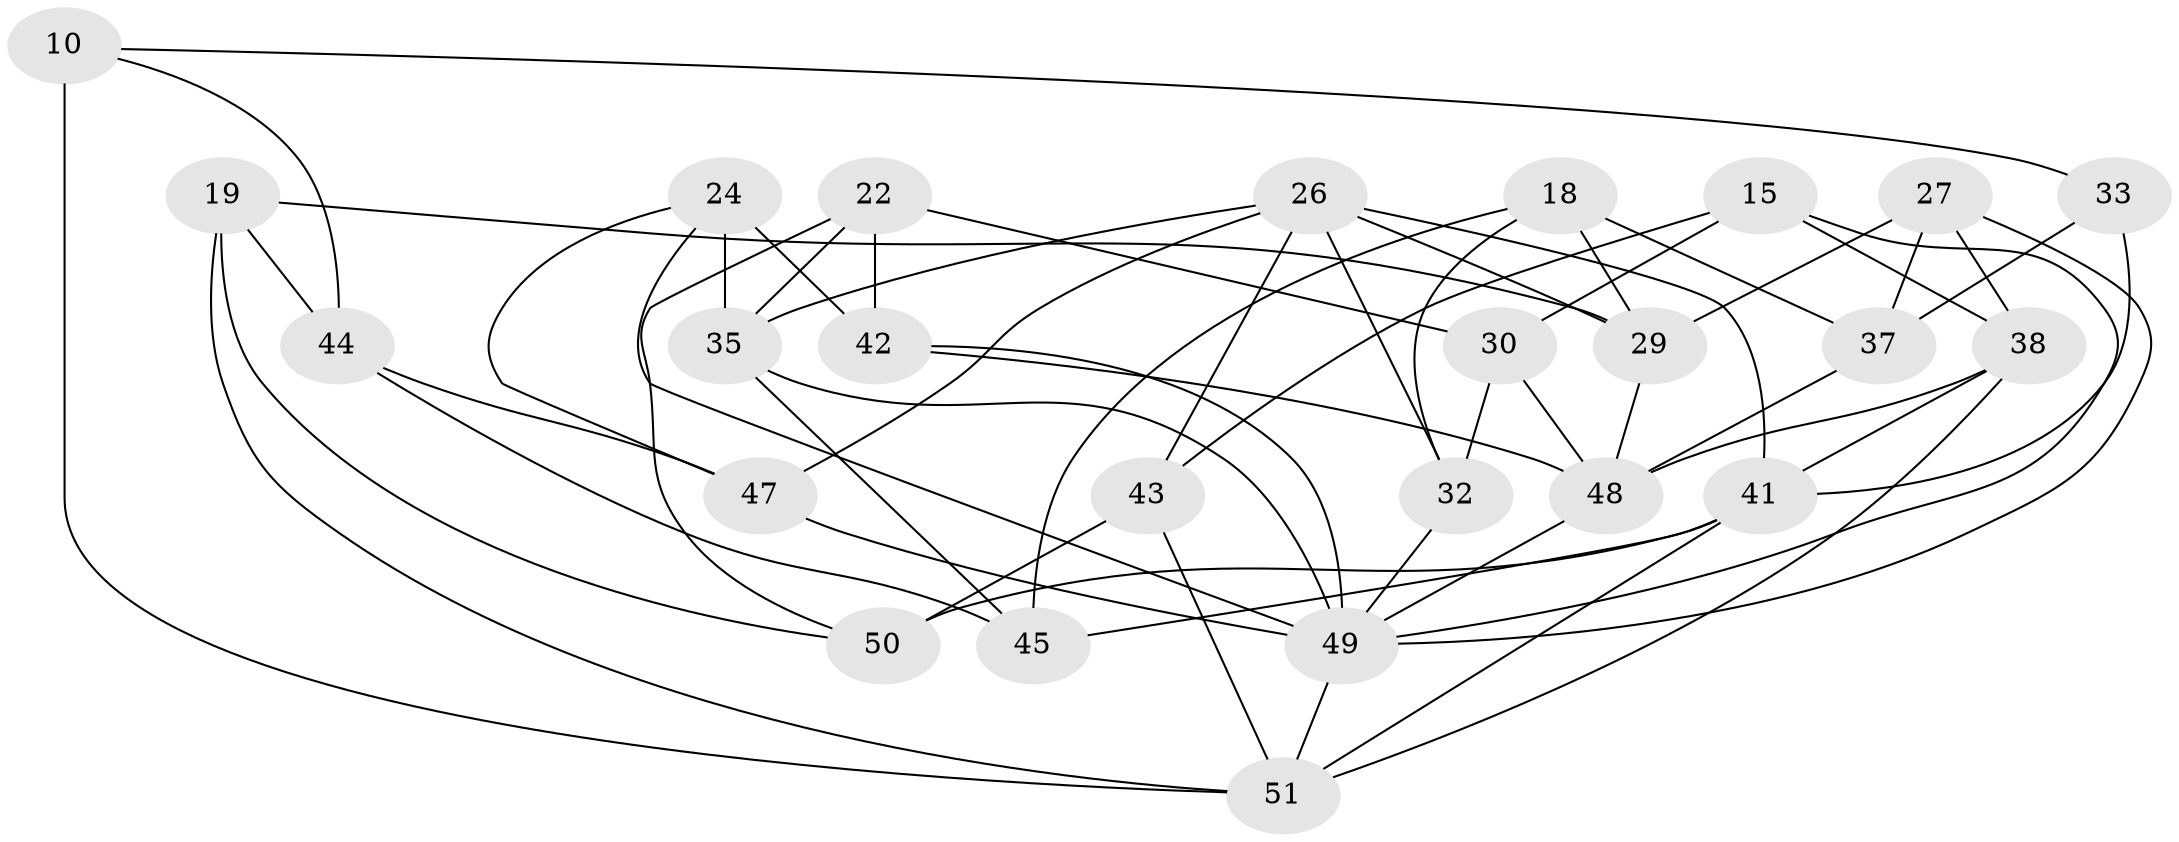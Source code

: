 // original degree distribution, {4: 1.0}
// Generated by graph-tools (version 1.1) at 2025/58/03/09/25 04:58:53]
// undirected, 25 vertices, 57 edges
graph export_dot {
graph [start="1"]
  node [color=gray90,style=filled];
  10 [super="+1"];
  15;
  18;
  19;
  22;
  24 [super="+3"];
  26 [super="+12+20"];
  27;
  29 [super="+28"];
  30;
  32;
  33;
  35 [super="+25"];
  37;
  38 [super="+21"];
  41 [super="+8+9"];
  42 [super="+36+14"];
  43 [super="+31"];
  44;
  45;
  47;
  48 [super="+34+23"];
  49 [super="+40+39"];
  50 [super="+16"];
  51 [super="+13+46+17+4"];
  10 -- 44;
  10 -- 33;
  10 -- 51 [weight=4];
  15 -- 49;
  15 -- 30;
  15 -- 43;
  15 -- 38;
  18 -- 32;
  18 -- 29;
  18 -- 45;
  18 -- 37;
  19 -- 44;
  19 -- 50;
  19 -- 29;
  19 -- 51;
  22 -- 50;
  22 -- 30;
  22 -- 35;
  22 -- 42;
  24 -- 42 [weight=2];
  24 -- 35 [weight=2];
  24 -- 47;
  24 -- 49;
  26 -- 43;
  26 -- 35;
  26 -- 32;
  26 -- 41 [weight=2];
  26 -- 29 [weight=2];
  26 -- 47;
  27 -- 37;
  27 -- 29;
  27 -- 38;
  27 -- 49;
  29 -- 48;
  30 -- 32;
  30 -- 48;
  32 -- 49;
  33 -- 41 [weight=2];
  33 -- 37;
  35 -- 45;
  35 -- 49;
  37 -- 48;
  38 -- 48;
  38 -- 51 [weight=2];
  38 -- 41;
  41 -- 50 [weight=2];
  41 -- 51 [weight=2];
  41 -- 45;
  42 -- 49 [weight=3];
  42 -- 48 [weight=2];
  43 -- 50 [weight=2];
  43 -- 51 [weight=2];
  44 -- 47;
  44 -- 45;
  47 -- 49;
  48 -- 49 [weight=2];
  49 -- 51 [weight=3];
}
